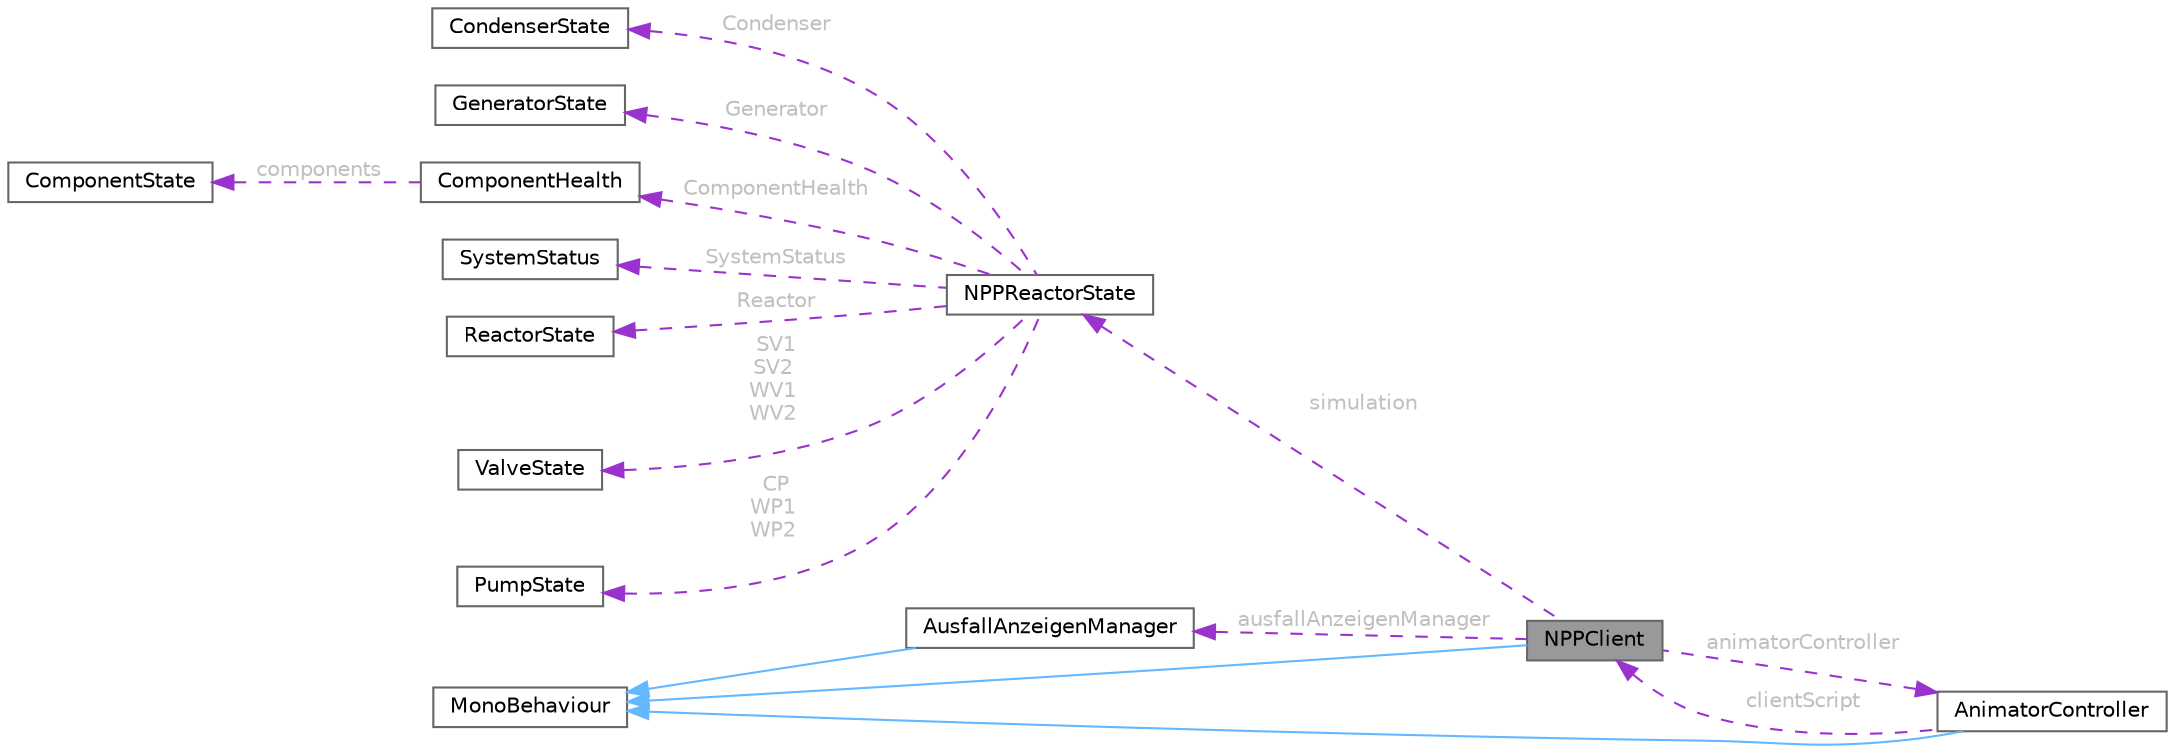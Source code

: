 digraph "NPPClient"
{
 // LATEX_PDF_SIZE
  bgcolor="transparent";
  edge [fontname=Helvetica,fontsize=10,labelfontname=Helvetica,labelfontsize=10];
  node [fontname=Helvetica,fontsize=10,shape=box,height=0.2,width=0.4];
  rankdir="LR";
  Node1 [id="Node000001",label="NPPClient",height=0.2,width=0.4,color="gray40", fillcolor="grey60", style="filled", fontcolor="black",tooltip="This class implements logic for connecting to the REST Server running the simulation and fetching the..."];
  Node2 -> Node1 [id="edge1_Node000001_Node000002",dir="back",color="steelblue1",style="solid",tooltip=" "];
  Node2 [id="Node000002",label="MonoBehaviour",height=0.2,width=0.4,color="gray40", fillcolor="white", style="filled",tooltip=" "];
  Node3 -> Node1 [id="edge2_Node000001_Node000003",dir="back",color="darkorchid3",style="dashed",tooltip=" ",label=" simulation",fontcolor="grey" ];
  Node3 [id="Node000003",label="NPPReactorState",height=0.2,width=0.4,color="gray40", fillcolor="white", style="filled",URL="$class_n_p_p_reactor_state.html",tooltip="This class is used to store the state of the simulation."];
  Node4 -> Node3 [id="edge3_Node000003_Node000004",dir="back",color="darkorchid3",style="dashed",tooltip=" ",label=" SystemStatus",fontcolor="grey" ];
  Node4 [id="Node000004",label="SystemStatus",height=0.2,width=0.4,color="gray40", fillcolor="white", style="filled",URL="$class_system_status.html",tooltip="This class is used to store the state of the simulation."];
  Node5 -> Node3 [id="edge4_Node000003_Node000005",dir="back",color="darkorchid3",style="dashed",tooltip=" ",label=" Reactor",fontcolor="grey" ];
  Node5 [id="Node000005",label="ReactorState",height=0.2,width=0.4,color="gray40", fillcolor="white", style="filled",URL="$class_reactor_state.html",tooltip="This class is used to store the state of the reactor component."];
  Node6 -> Node3 [id="edge5_Node000003_Node000006",dir="back",color="darkorchid3",style="dashed",tooltip=" ",label=" SV1\nSV2\nWV1\nWV2",fontcolor="grey" ];
  Node6 [id="Node000006",label="ValveState",height=0.2,width=0.4,color="gray40", fillcolor="white", style="filled",URL="$class_valve_state.html",tooltip="This class is used to store the state of a valve component."];
  Node7 -> Node3 [id="edge6_Node000003_Node000007",dir="back",color="darkorchid3",style="dashed",tooltip=" ",label=" CP\nWP1\nWP2",fontcolor="grey" ];
  Node7 [id="Node000007",label="PumpState",height=0.2,width=0.4,color="gray40", fillcolor="white", style="filled",URL="$class_pump_state.html",tooltip="This class is used to store the state of a pump component."];
  Node8 -> Node3 [id="edge7_Node000003_Node000008",dir="back",color="darkorchid3",style="dashed",tooltip=" ",label=" Condenser",fontcolor="grey" ];
  Node8 [id="Node000008",label="CondenserState",height=0.2,width=0.4,color="gray40", fillcolor="white", style="filled",URL="$class_condenser_state.html",tooltip="This class is used to store the state of the condenser component."];
  Node9 -> Node3 [id="edge8_Node000003_Node000009",dir="back",color="darkorchid3",style="dashed",tooltip=" ",label=" Generator",fontcolor="grey" ];
  Node9 [id="Node000009",label="GeneratorState",height=0.2,width=0.4,color="gray40", fillcolor="white", style="filled",URL="$class_generator_state.html",tooltip="This class is used to store the state of the generator component."];
  Node10 -> Node3 [id="edge9_Node000003_Node000010",dir="back",color="darkorchid3",style="dashed",tooltip=" ",label=" ComponentHealth",fontcolor="grey" ];
  Node10 [id="Node000010",label="ComponentHealth",height=0.2,width=0.4,color="gray40", fillcolor="white", style="filled",URL="$class_component_health.html",tooltip="This class is used to store the state of all components, see ComponentState."];
  Node11 -> Node10 [id="edge10_Node000010_Node000011",dir="back",color="darkorchid3",style="dashed",tooltip=" ",label=" components",fontcolor="grey" ];
  Node11 [id="Node000011",label="ComponentState",height=0.2,width=0.4,color="gray40", fillcolor="white", style="filled",URL="$class_component_state.html",tooltip="This class is used to store the state of a component."];
  Node12 -> Node1 [id="edge11_Node000001_Node000012",dir="back",color="darkorchid3",style="dashed",tooltip=" ",label=" animatorController",fontcolor="grey" ];
  Node12 [id="Node000012",label="AnimatorController",height=0.2,width=0.4,color="gray40", fillcolor="white", style="filled",URL="$class_animator_controller.html",tooltip="This class is used to update the animator parameters based on the state of the simulation stored in a..."];
  Node2 -> Node12 [id="edge12_Node000012_Node000002",dir="back",color="steelblue1",style="solid",tooltip=" "];
  Node1 -> Node12 [id="edge13_Node000012_Node000001",dir="back",color="darkorchid3",style="dashed",tooltip=" ",label=" clientScript",fontcolor="grey" ];
  Node13 -> Node1 [id="edge14_Node000001_Node000013",dir="back",color="darkorchid3",style="dashed",tooltip=" ",label=" ausfallAnzeigenManager",fontcolor="grey" ];
  Node13 [id="Node000013",label="AusfallAnzeigenManager",height=0.2,width=0.4,color="gray40", fillcolor="white", style="filled",URL="$class_ausfall_anzeigen_manager.html",tooltip="This class implements logic to manage multiple displays signalling to the player whether specific com..."];
  Node2 -> Node13 [id="edge15_Node000013_Node000002",dir="back",color="steelblue1",style="solid",tooltip=" "];
}
